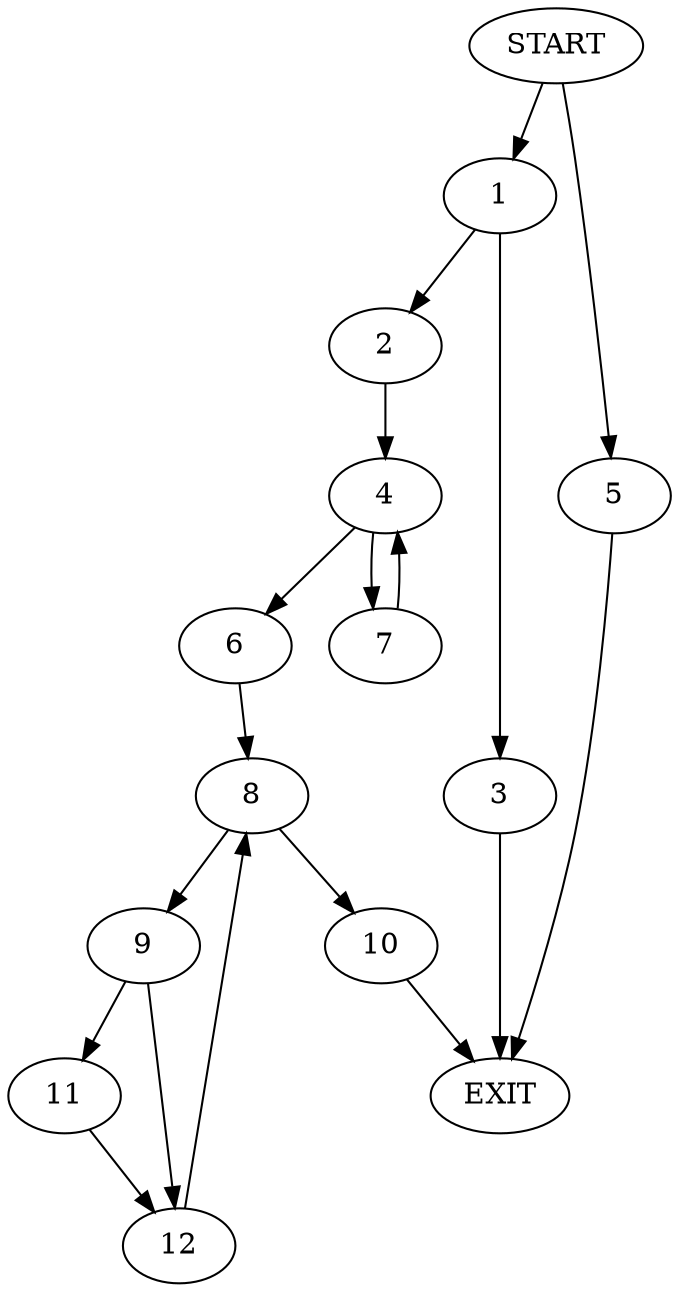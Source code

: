 digraph {
0 [label="START"]
13 [label="EXIT"]
0 -> 1
1 -> 2
1 -> 3
3 -> 13
2 -> 4
0 -> 5
5 -> 13
4 -> 6
4 -> 7
6 -> 8
7 -> 4
8 -> 9
8 -> 10
9 -> 11
9 -> 12
10 -> 13
11 -> 12
12 -> 8
}
